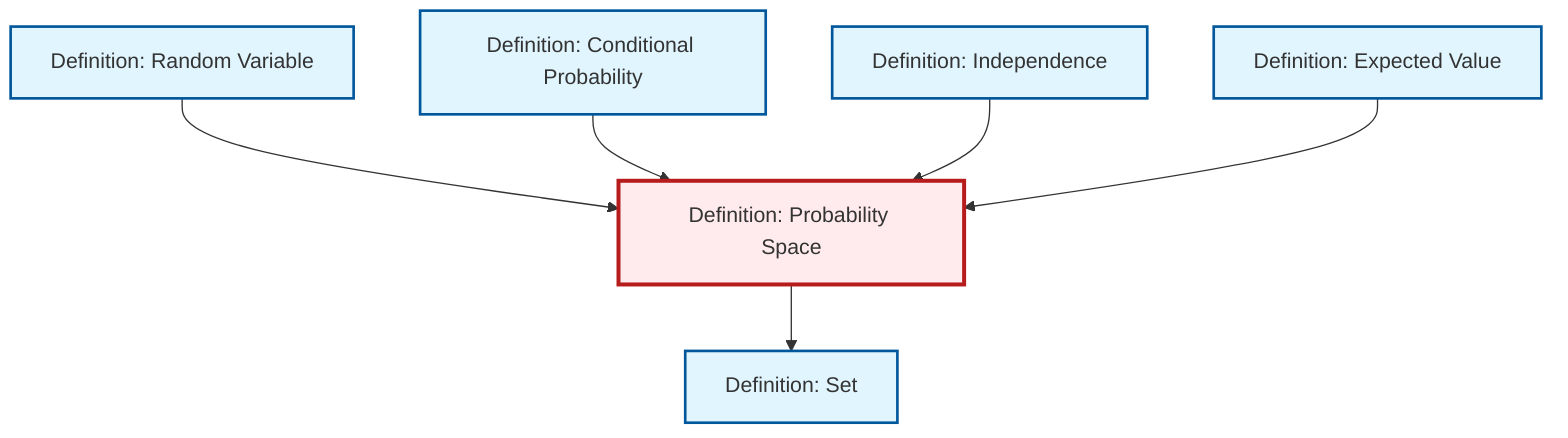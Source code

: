 graph TD
    classDef definition fill:#e1f5fe,stroke:#01579b,stroke-width:2px
    classDef theorem fill:#f3e5f5,stroke:#4a148c,stroke-width:2px
    classDef axiom fill:#fff3e0,stroke:#e65100,stroke-width:2px
    classDef example fill:#e8f5e9,stroke:#1b5e20,stroke-width:2px
    classDef current fill:#ffebee,stroke:#b71c1c,stroke-width:3px
    def-conditional-probability["Definition: Conditional Probability"]:::definition
    def-probability-space["Definition: Probability Space"]:::definition
    def-expectation["Definition: Expected Value"]:::definition
    def-set["Definition: Set"]:::definition
    def-random-variable["Definition: Random Variable"]:::definition
    def-independence["Definition: Independence"]:::definition
    def-random-variable --> def-probability-space
    def-conditional-probability --> def-probability-space
    def-probability-space --> def-set
    def-independence --> def-probability-space
    def-expectation --> def-probability-space
    class def-probability-space current